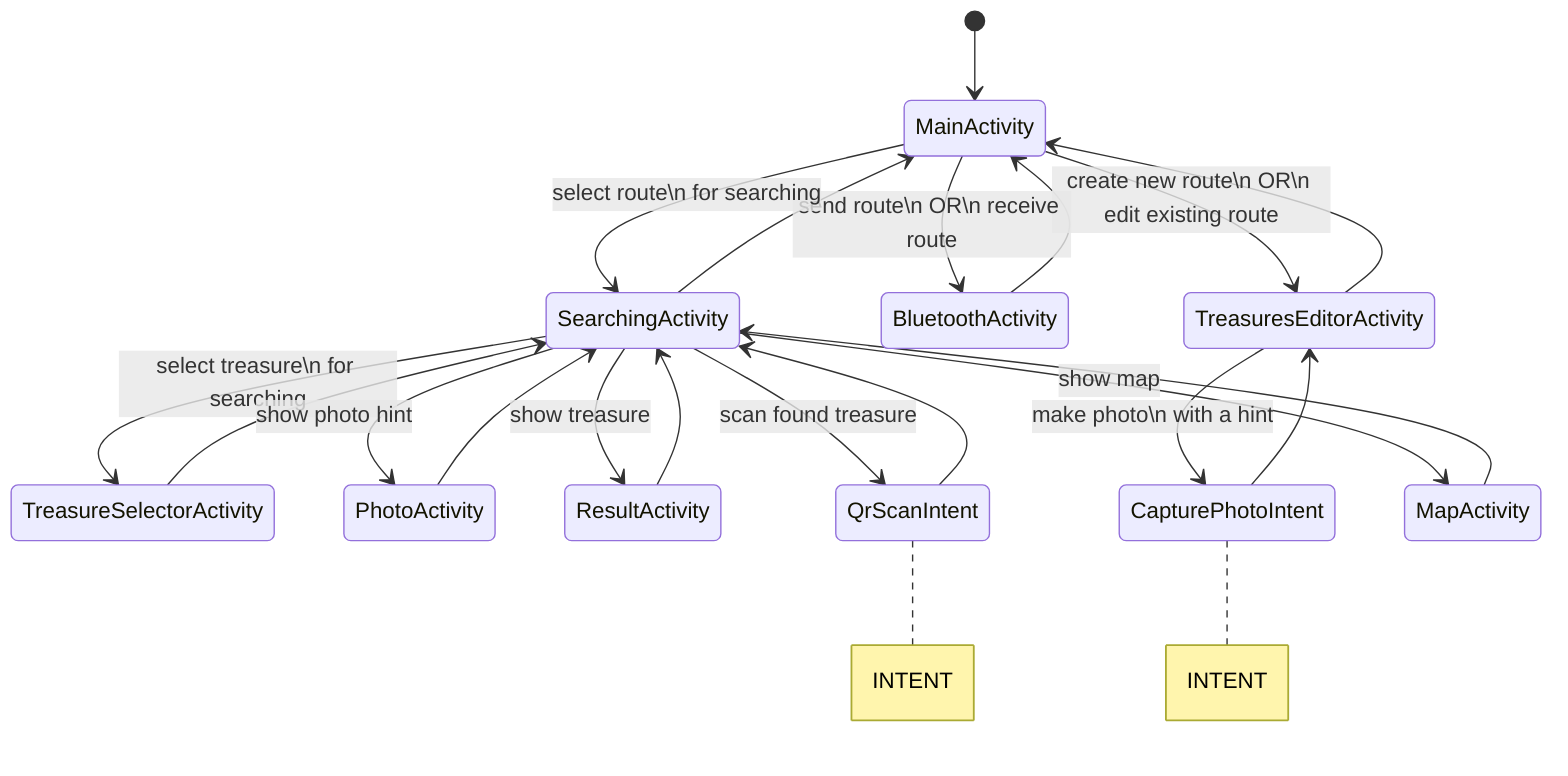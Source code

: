 stateDiagram-v2
    [*] --> MainActivity
    MainActivity --> TreasuresEditorActivity : create new route\n OR\n edit existing route
    TreasuresEditorActivity --> MainActivity
    MainActivity --> BluetoothActivity : send route\n OR\n receive route
    BluetoothActivity --> MainActivity
    MainActivity --> SearchingActivity : select route\n for searching
    SearchingActivity --> MainActivity
    SearchingActivity --> TreasureSelectorActivity : select treasure\n for searching
    TreasureSelectorActivity --> SearchingActivity
    SearchingActivity --> PhotoActivity : show photo hint
    PhotoActivity --> SearchingActivity
    SearchingActivity --> ResultActivity : show treasure
    ResultActivity --> SearchingActivity
    SearchingActivity --> QrScanIntent : scan found treasure
    QrScanIntent --> SearchingActivity
    TreasuresEditorActivity --> CapturePhotoIntent : make photo\n with a hint
    CapturePhotoIntent --> TreasuresEditorActivity
    SearchingActivity --> MapActivity : show map
    MapActivity --> SearchingActivity

    note right of QrScanIntent: INTENT
    note right of CapturePhotoIntent: INTENT